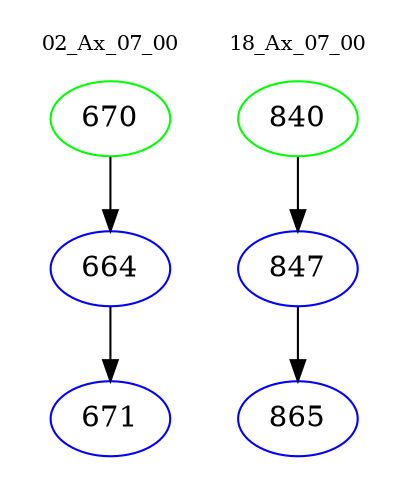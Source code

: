 digraph{
subgraph cluster_0 {
color = white
label = "02_Ax_07_00";
fontsize=10;
T0_670 [label="670", color="green"]
T0_670 -> T0_664 [color="black"]
T0_664 [label="664", color="blue"]
T0_664 -> T0_671 [color="black"]
T0_671 [label="671", color="blue"]
}
subgraph cluster_1 {
color = white
label = "18_Ax_07_00";
fontsize=10;
T1_840 [label="840", color="green"]
T1_840 -> T1_847 [color="black"]
T1_847 [label="847", color="blue"]
T1_847 -> T1_865 [color="black"]
T1_865 [label="865", color="blue"]
}
}
